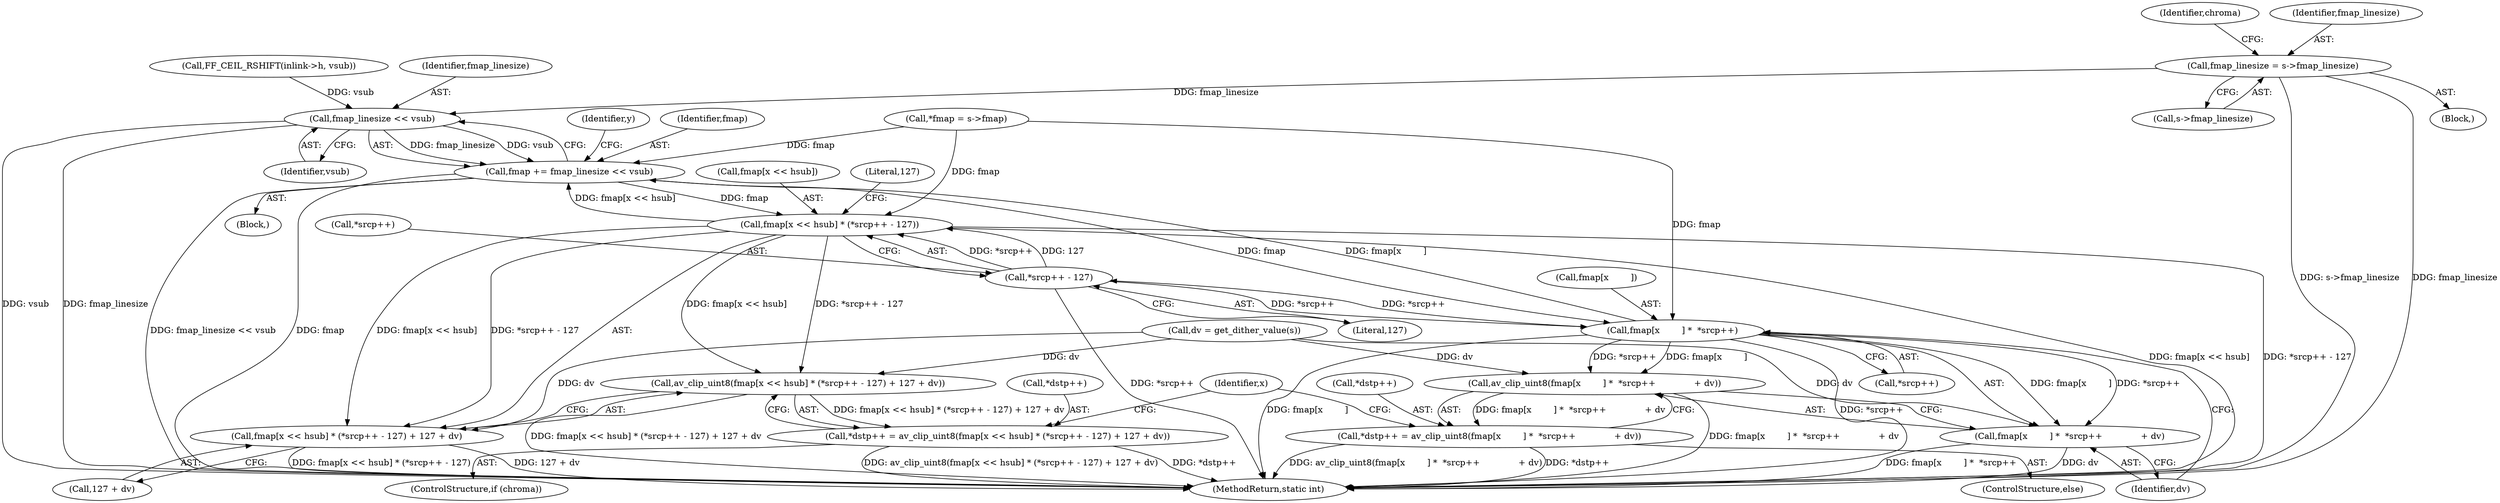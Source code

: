 digraph "0_FFmpeg_e43a0a232dbf6d3c161823c2e07c52e76227a1bc_10@pointer" {
"1000373" [label="(Call,fmap_linesize = s->fmap_linesize)"];
"1000504" [label="(Call,fmap_linesize << vsub)"];
"1000502" [label="(Call,fmap += fmap_linesize << vsub)"];
"1000467" [label="(Call,fmap[x << hsub] * (*srcp++ - 127))"];
"1000465" [label="(Call,av_clip_uint8(fmap[x << hsub] * (*srcp++ - 127) + 127 + dv))"];
"1000461" [label="(Call,*dstp++ = av_clip_uint8(fmap[x << hsub] * (*srcp++ - 127) + 127 + dv))"];
"1000466" [label="(Call,fmap[x << hsub] * (*srcp++ - 127) + 127 + dv)"];
"1000488" [label="(Call,fmap[x        ] *  *srcp++)"];
"1000473" [label="(Call,*srcp++ - 127)"];
"1000486" [label="(Call,av_clip_uint8(fmap[x        ] *  *srcp++              + dv))"];
"1000482" [label="(Call,*dstp++ = av_clip_uint8(fmap[x        ] *  *srcp++              + dv))"];
"1000487" [label="(Call,fmap[x        ] *  *srcp++              + dv)"];
"1000483" [label="(Call,*dstp++)"];
"1000487" [label="(Call,fmap[x        ] *  *srcp++              + dv)"];
"1000467" [label="(Call,fmap[x << hsub] * (*srcp++ - 127))"];
"1000479" [label="(Literal,127)"];
"1000333" [label="(Block,)"];
"1000459" [label="(ControlStructure,if (chroma))"];
"1000466" [label="(Call,fmap[x << hsub] * (*srcp++ - 127) + 127 + dv)"];
"1000478" [label="(Call,127 + dv)"];
"1000468" [label="(Call,fmap[x << hsub])"];
"1000435" [label="(Block,)"];
"1000473" [label="(Call,*srcp++ - 127)"];
"1000506" [label="(Identifier,vsub)"];
"1000492" [label="(Call,*srcp++)"];
"1000504" [label="(Call,fmap_linesize << vsub)"];
"1000489" [label="(Call,fmap[x        ])"];
"1000481" [label="(ControlStructure,else)"];
"1000462" [label="(Call,*dstp++)"];
"1000474" [label="(Call,*srcp++)"];
"1000486" [label="(Call,av_clip_uint8(fmap[x        ] *  *srcp++              + dv))"];
"1000511" [label="(MethodReturn,static int)"];
"1000434" [label="(Identifier,y)"];
"1000477" [label="(Literal,127)"];
"1000351" [label="(Call,*fmap = s->fmap)"];
"1000465" [label="(Call,av_clip_uint8(fmap[x << hsub] * (*srcp++ - 127) + 127 + dv))"];
"1000421" [label="(Call,FF_CEIL_RSHIFT(inlink->h, vsub))"];
"1000380" [label="(Identifier,chroma)"];
"1000461" [label="(Call,*dstp++ = av_clip_uint8(fmap[x << hsub] * (*srcp++ - 127) + 127 + dv))"];
"1000505" [label="(Identifier,fmap_linesize)"];
"1000502" [label="(Call,fmap += fmap_linesize << vsub)"];
"1000455" [label="(Call,dv = get_dither_value(s))"];
"1000488" [label="(Call,fmap[x        ] *  *srcp++)"];
"1000452" [label="(Identifier,x)"];
"1000503" [label="(Identifier,fmap)"];
"1000375" [label="(Call,s->fmap_linesize)"];
"1000482" [label="(Call,*dstp++ = av_clip_uint8(fmap[x        ] *  *srcp++              + dv))"];
"1000374" [label="(Identifier,fmap_linesize)"];
"1000495" [label="(Identifier,dv)"];
"1000373" [label="(Call,fmap_linesize = s->fmap_linesize)"];
"1000373" -> "1000333"  [label="AST: "];
"1000373" -> "1000375"  [label="CFG: "];
"1000374" -> "1000373"  [label="AST: "];
"1000375" -> "1000373"  [label="AST: "];
"1000380" -> "1000373"  [label="CFG: "];
"1000373" -> "1000511"  [label="DDG: s->fmap_linesize"];
"1000373" -> "1000511"  [label="DDG: fmap_linesize"];
"1000373" -> "1000504"  [label="DDG: fmap_linesize"];
"1000504" -> "1000502"  [label="AST: "];
"1000504" -> "1000506"  [label="CFG: "];
"1000505" -> "1000504"  [label="AST: "];
"1000506" -> "1000504"  [label="AST: "];
"1000502" -> "1000504"  [label="CFG: "];
"1000504" -> "1000511"  [label="DDG: vsub"];
"1000504" -> "1000511"  [label="DDG: fmap_linesize"];
"1000504" -> "1000502"  [label="DDG: fmap_linesize"];
"1000504" -> "1000502"  [label="DDG: vsub"];
"1000421" -> "1000504"  [label="DDG: vsub"];
"1000502" -> "1000435"  [label="AST: "];
"1000503" -> "1000502"  [label="AST: "];
"1000434" -> "1000502"  [label="CFG: "];
"1000502" -> "1000511"  [label="DDG: fmap"];
"1000502" -> "1000511"  [label="DDG: fmap_linesize << vsub"];
"1000502" -> "1000467"  [label="DDG: fmap"];
"1000502" -> "1000488"  [label="DDG: fmap"];
"1000488" -> "1000502"  [label="DDG: fmap[x        ]"];
"1000467" -> "1000502"  [label="DDG: fmap[x << hsub]"];
"1000351" -> "1000502"  [label="DDG: fmap"];
"1000467" -> "1000466"  [label="AST: "];
"1000467" -> "1000473"  [label="CFG: "];
"1000468" -> "1000467"  [label="AST: "];
"1000473" -> "1000467"  [label="AST: "];
"1000479" -> "1000467"  [label="CFG: "];
"1000467" -> "1000511"  [label="DDG: fmap[x << hsub]"];
"1000467" -> "1000511"  [label="DDG: *srcp++ - 127"];
"1000467" -> "1000465"  [label="DDG: fmap[x << hsub]"];
"1000467" -> "1000465"  [label="DDG: *srcp++ - 127"];
"1000467" -> "1000466"  [label="DDG: fmap[x << hsub]"];
"1000467" -> "1000466"  [label="DDG: *srcp++ - 127"];
"1000351" -> "1000467"  [label="DDG: fmap"];
"1000473" -> "1000467"  [label="DDG: *srcp++"];
"1000473" -> "1000467"  [label="DDG: 127"];
"1000465" -> "1000461"  [label="AST: "];
"1000465" -> "1000466"  [label="CFG: "];
"1000466" -> "1000465"  [label="AST: "];
"1000461" -> "1000465"  [label="CFG: "];
"1000465" -> "1000511"  [label="DDG: fmap[x << hsub] * (*srcp++ - 127) + 127 + dv"];
"1000465" -> "1000461"  [label="DDG: fmap[x << hsub] * (*srcp++ - 127) + 127 + dv"];
"1000455" -> "1000465"  [label="DDG: dv"];
"1000461" -> "1000459"  [label="AST: "];
"1000462" -> "1000461"  [label="AST: "];
"1000452" -> "1000461"  [label="CFG: "];
"1000461" -> "1000511"  [label="DDG: av_clip_uint8(fmap[x << hsub] * (*srcp++ - 127) + 127 + dv)"];
"1000461" -> "1000511"  [label="DDG: *dstp++"];
"1000466" -> "1000478"  [label="CFG: "];
"1000478" -> "1000466"  [label="AST: "];
"1000466" -> "1000511"  [label="DDG: fmap[x << hsub] * (*srcp++ - 127)"];
"1000466" -> "1000511"  [label="DDG: 127 + dv"];
"1000455" -> "1000466"  [label="DDG: dv"];
"1000488" -> "1000487"  [label="AST: "];
"1000488" -> "1000492"  [label="CFG: "];
"1000489" -> "1000488"  [label="AST: "];
"1000492" -> "1000488"  [label="AST: "];
"1000495" -> "1000488"  [label="CFG: "];
"1000488" -> "1000511"  [label="DDG: fmap[x        ]"];
"1000488" -> "1000511"  [label="DDG: *srcp++"];
"1000488" -> "1000473"  [label="DDG: *srcp++"];
"1000488" -> "1000486"  [label="DDG: fmap[x        ]"];
"1000488" -> "1000486"  [label="DDG: *srcp++"];
"1000488" -> "1000487"  [label="DDG: fmap[x        ]"];
"1000488" -> "1000487"  [label="DDG: *srcp++"];
"1000351" -> "1000488"  [label="DDG: fmap"];
"1000473" -> "1000488"  [label="DDG: *srcp++"];
"1000473" -> "1000477"  [label="CFG: "];
"1000474" -> "1000473"  [label="AST: "];
"1000477" -> "1000473"  [label="AST: "];
"1000473" -> "1000511"  [label="DDG: *srcp++"];
"1000486" -> "1000482"  [label="AST: "];
"1000486" -> "1000487"  [label="CFG: "];
"1000487" -> "1000486"  [label="AST: "];
"1000482" -> "1000486"  [label="CFG: "];
"1000486" -> "1000511"  [label="DDG: fmap[x        ] *  *srcp++              + dv"];
"1000486" -> "1000482"  [label="DDG: fmap[x        ] *  *srcp++              + dv"];
"1000455" -> "1000486"  [label="DDG: dv"];
"1000482" -> "1000481"  [label="AST: "];
"1000483" -> "1000482"  [label="AST: "];
"1000452" -> "1000482"  [label="CFG: "];
"1000482" -> "1000511"  [label="DDG: av_clip_uint8(fmap[x        ] *  *srcp++              + dv)"];
"1000482" -> "1000511"  [label="DDG: *dstp++"];
"1000487" -> "1000495"  [label="CFG: "];
"1000495" -> "1000487"  [label="AST: "];
"1000487" -> "1000511"  [label="DDG: fmap[x        ] *  *srcp++"];
"1000487" -> "1000511"  [label="DDG: dv"];
"1000455" -> "1000487"  [label="DDG: dv"];
}
